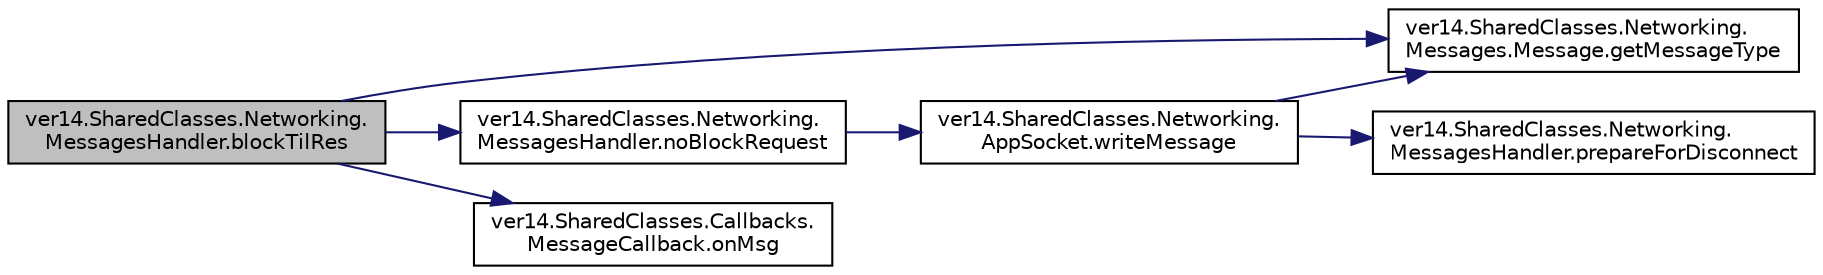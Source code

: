 digraph "ver14.SharedClasses.Networking.MessagesHandler.blockTilRes"
{
 // LATEX_PDF_SIZE
  edge [fontname="Helvetica",fontsize="10",labelfontname="Helvetica",labelfontsize="10"];
  node [fontname="Helvetica",fontsize="10",shape=record];
  rankdir="LR";
  Node1 [label="ver14.SharedClasses.Networking.\lMessagesHandler.blockTilRes",height=0.2,width=0.4,color="black", fillcolor="grey75", style="filled", fontcolor="black",tooltip=" "];
  Node1 -> Node2 [color="midnightblue",fontsize="10",style="solid",fontname="Helvetica"];
  Node2 [label="ver14.SharedClasses.Networking.\lMessages.Message.getMessageType",height=0.2,width=0.4,color="black", fillcolor="white", style="filled",URL="$classver14_1_1_shared_classes_1_1_networking_1_1_messages_1_1_message.html#a786588eae48b3bf749e883624e03f627",tooltip=" "];
  Node1 -> Node3 [color="midnightblue",fontsize="10",style="solid",fontname="Helvetica"];
  Node3 [label="ver14.SharedClasses.Networking.\lMessagesHandler.noBlockRequest",height=0.2,width=0.4,color="black", fillcolor="white", style="filled",URL="$classver14_1_1_shared_classes_1_1_networking_1_1_messages_handler.html#a4254933c1afde5c63390e5cd89c278c0",tooltip=" "];
  Node3 -> Node4 [color="midnightblue",fontsize="10",style="solid",fontname="Helvetica"];
  Node4 [label="ver14.SharedClasses.Networking.\lAppSocket.writeMessage",height=0.2,width=0.4,color="black", fillcolor="white", style="filled",URL="$classver14_1_1_shared_classes_1_1_networking_1_1_app_socket.html#a0ee109e7b2a045c5f1cc04b4495667f9",tooltip=" "];
  Node4 -> Node2 [color="midnightblue",fontsize="10",style="solid",fontname="Helvetica"];
  Node4 -> Node5 [color="midnightblue",fontsize="10",style="solid",fontname="Helvetica"];
  Node5 [label="ver14.SharedClasses.Networking.\lMessagesHandler.prepareForDisconnect",height=0.2,width=0.4,color="black", fillcolor="white", style="filled",URL="$classver14_1_1_shared_classes_1_1_networking_1_1_messages_handler.html#a3b16c40a9f560151dfb7d728f98f24f3",tooltip=" "];
  Node1 -> Node6 [color="midnightblue",fontsize="10",style="solid",fontname="Helvetica"];
  Node6 [label="ver14.SharedClasses.Callbacks.\lMessageCallback.onMsg",height=0.2,width=0.4,color="black", fillcolor="white", style="filled",URL="$interfacever14_1_1_shared_classes_1_1_callbacks_1_1_message_callback.html#aed7a212dc3aeb2442cadac5b6ffaa970",tooltip=" "];
}

